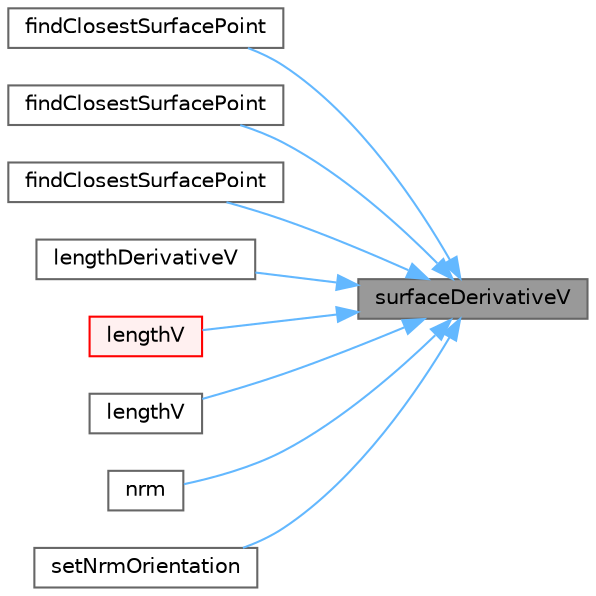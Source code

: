 digraph "surfaceDerivativeV"
{
 // LATEX_PDF_SIZE
  bgcolor="transparent";
  edge [fontname=Helvetica,fontsize=10,labelfontname=Helvetica,labelfontsize=10];
  node [fontname=Helvetica,fontsize=10,shape=box,height=0.2,width=0.4];
  rankdir="RL";
  Node1 [id="Node000001",label="surfaceDerivativeV",height=0.2,width=0.4,color="gray40", fillcolor="grey60", style="filled", fontcolor="black",tooltip=" "];
  Node1 -> Node2 [id="edge1_Node000001_Node000002",dir="back",color="steelblue1",style="solid",tooltip=" "];
  Node2 [id="Node000002",label="findClosestSurfacePoint",height=0.2,width=0.4,color="grey40", fillcolor="white", style="filled",URL="$classFoam_1_1NURBS3DSurface.html#a51946e3f8faf747a7549abde74249e24",tooltip=" "];
  Node1 -> Node3 [id="edge2_Node000001_Node000003",dir="back",color="steelblue1",style="solid",tooltip=" "];
  Node3 [id="Node000003",label="findClosestSurfacePoint",height=0.2,width=0.4,color="grey40", fillcolor="white", style="filled",URL="$classFoam_1_1NURBS3DSurface.html#a23c2a7bb2b3c7bae3947b372763f47a2",tooltip=" "];
  Node1 -> Node4 [id="edge3_Node000001_Node000004",dir="back",color="steelblue1",style="solid",tooltip=" "];
  Node4 [id="Node000004",label="findClosestSurfacePoint",height=0.2,width=0.4,color="grey40", fillcolor="white", style="filled",URL="$classFoam_1_1NURBS3DSurface.html#a9a5c4ae28a9ce431343343edbb08c84e",tooltip=" "];
  Node1 -> Node5 [id="edge4_Node000001_Node000005",dir="back",color="steelblue1",style="solid",tooltip=" "];
  Node5 [id="Node000005",label="lengthDerivativeV",height=0.2,width=0.4,color="grey40", fillcolor="white", style="filled",URL="$classFoam_1_1NURBS3DSurface.html#a7d08b8be252ed4c39de168eddabfdcc3",tooltip=" "];
  Node1 -> Node6 [id="edge5_Node000001_Node000006",dir="back",color="steelblue1",style="solid",tooltip=" "];
  Node6 [id="Node000006",label="lengthV",height=0.2,width=0.4,color="red", fillcolor="#FFF0F0", style="filled",URL="$classFoam_1_1NURBS3DSurface.html#a8d90d4aecf88e210887892896a43c61a",tooltip=" "];
  Node1 -> Node9 [id="edge6_Node000001_Node000009",dir="back",color="steelblue1",style="solid",tooltip=" "];
  Node9 [id="Node000009",label="lengthV",height=0.2,width=0.4,color="grey40", fillcolor="white", style="filled",URL="$classFoam_1_1NURBS3DSurface.html#abd82cbd9efc40baa58226a1512167935",tooltip=" "];
  Node1 -> Node10 [id="edge7_Node000001_Node000010",dir="back",color="steelblue1",style="solid",tooltip=" "];
  Node10 [id="Node000010",label="nrm",height=0.2,width=0.4,color="grey40", fillcolor="white", style="filled",URL="$classFoam_1_1NURBS3DSurface.html#ac1013b04965ef034fce02d23d0adc63e",tooltip=" "];
  Node1 -> Node11 [id="edge8_Node000001_Node000011",dir="back",color="steelblue1",style="solid",tooltip=" "];
  Node11 [id="Node000011",label="setNrmOrientation",height=0.2,width=0.4,color="grey40", fillcolor="white", style="filled",URL="$classFoam_1_1NURBS3DSurface.html#a89d99fb39e17bc75e4308f15626395a9",tooltip=" "];
}
